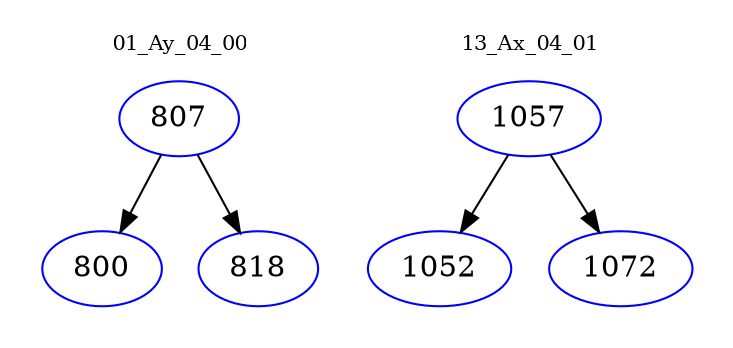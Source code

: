 digraph{
subgraph cluster_0 {
color = white
label = "01_Ay_04_00";
fontsize=10;
T0_807 [label="807", color="blue"]
T0_807 -> T0_800 [color="black"]
T0_800 [label="800", color="blue"]
T0_807 -> T0_818 [color="black"]
T0_818 [label="818", color="blue"]
}
subgraph cluster_1 {
color = white
label = "13_Ax_04_01";
fontsize=10;
T1_1057 [label="1057", color="blue"]
T1_1057 -> T1_1052 [color="black"]
T1_1052 [label="1052", color="blue"]
T1_1057 -> T1_1072 [color="black"]
T1_1072 [label="1072", color="blue"]
}
}

